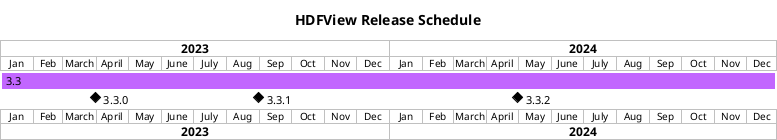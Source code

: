 The release timeline was generated on PlantUML (https://plantuml.com)

The current script:

@startgantt

title HDFView Release Schedule

projectscale monthly
Project starts 2023-01-01

[3.3] starts 2023-01-01 and lasts 104 weeks
[3.3.0] happens 2023-03-31
[3.3.1] happens 2023-08-31
[3.3.2] happens 2024-04-30
[3.3.1] displays on same row as [3.3.0]
[3.3.2] displays on same row as [3.3.0]
[3.3] is colored in #C266FF

@endgantt
